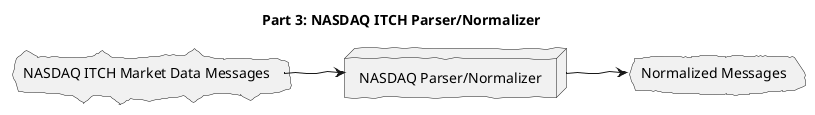 @startuml Part 3: NASDAQ

title Part 3: NASDAQ ITCH Parser/Normalizer

skinparam handwritten true
left to right direction

skinparam cloud {
    handwritten false
}

' inputs
'  Normalized OrderBook Message
' Outputs:
'   Write response to buffer (if required)
cloud "NASDAQ ITCH Market Data Messages" as Data
node "NASDAQ Parser/Normalizer" as Normalizer
cloud "Normalized Messages" as Normalized

Data --> Normalizer
Normalizer--> Normalized

@enduml